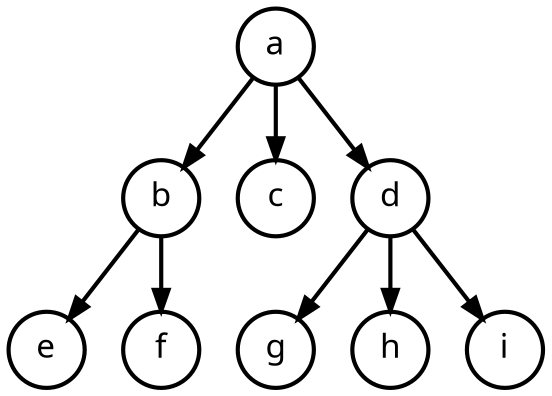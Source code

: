 digraph {
    node [shape=circle fontname="sans-serif" fontsize=16 penwidth=2]
    edge [penwidth=2]
    a->b
    a->c
    a->d
    b->e
    b->f
    d->g
    d->h
    d->i
}
